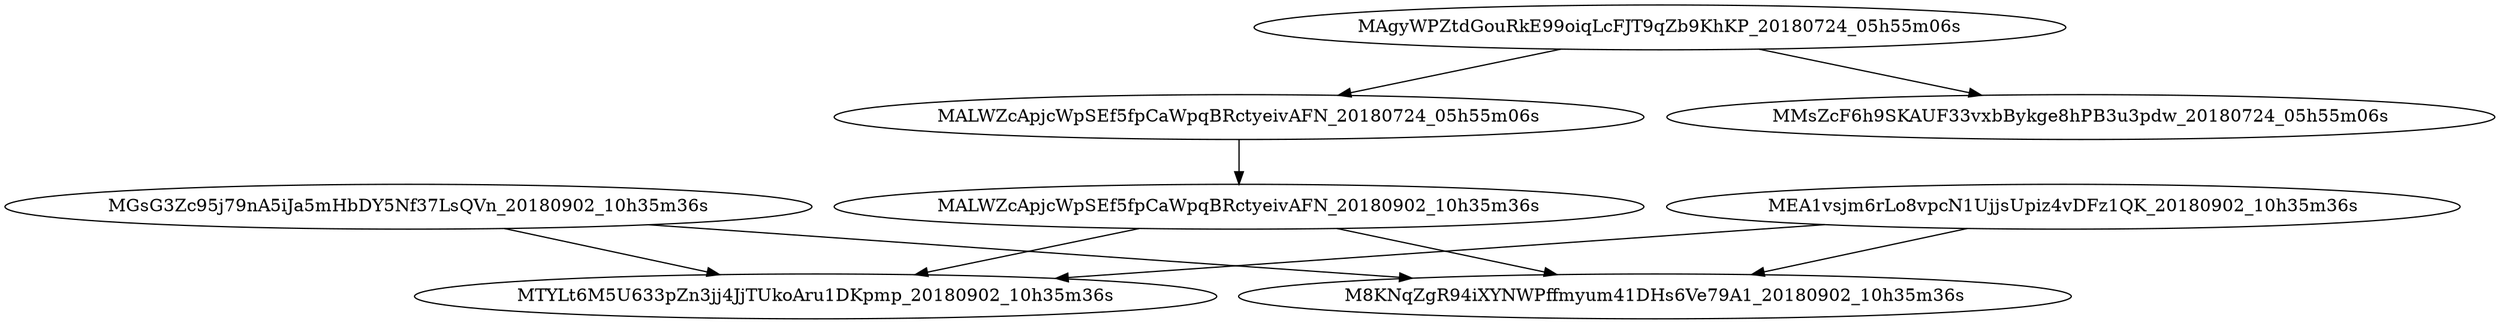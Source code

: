 digraph{rankdir=TB;MGsG3Zc95j79nA5iJa5mHbDY5Nf37LsQVn_20180902_10h35m36s -> MTYLt6M5U633pZn3jj4JjTUkoAru1DKpmp_20180902_10h35m36s;
MALWZcApjcWpSEf5fpCaWpqBRctyeivAFN_20180902_10h35m36s -> MTYLt6M5U633pZn3jj4JjTUkoAru1DKpmp_20180902_10h35m36s;
MAgyWPZtdGouRkE99oiqLcFJT9qZb9KhKP_20180724_05h55m06s -> MALWZcApjcWpSEf5fpCaWpqBRctyeivAFN_20180724_05h55m06s;
MALWZcApjcWpSEf5fpCaWpqBRctyeivAFN_20180724_05h55m06s -> MALWZcApjcWpSEf5fpCaWpqBRctyeivAFN_20180902_10h35m36s;
MEA1vsjm6rLo8vpcN1UjjsUpiz4vDFz1QK_20180902_10h35m36s -> MTYLt6M5U633pZn3jj4JjTUkoAru1DKpmp_20180902_10h35m36s;
MAgyWPZtdGouRkE99oiqLcFJT9qZb9KhKP_20180724_05h55m06s -> MMsZcF6h9SKAUF33vxbBykge8hPB3u3pdw_20180724_05h55m06s;
MGsG3Zc95j79nA5iJa5mHbDY5Nf37LsQVn_20180902_10h35m36s -> M8KNqZgR94iXYNWPffmyum41DHs6Ve79A1_20180902_10h35m36s;
MALWZcApjcWpSEf5fpCaWpqBRctyeivAFN_20180902_10h35m36s -> M8KNqZgR94iXYNWPffmyum41DHs6Ve79A1_20180902_10h35m36s;
MEA1vsjm6rLo8vpcN1UjjsUpiz4vDFz1QK_20180902_10h35m36s -> M8KNqZgR94iXYNWPffmyum41DHs6Ve79A1_20180902_10h35m36s;
}